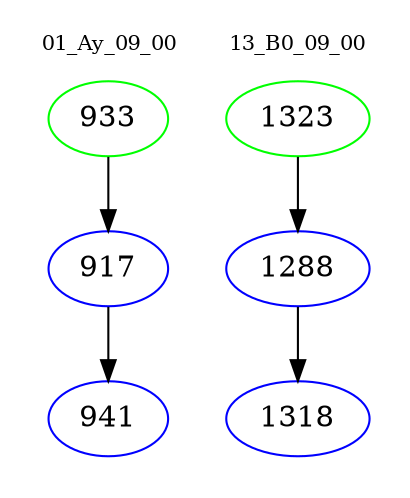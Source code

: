 digraph{
subgraph cluster_0 {
color = white
label = "01_Ay_09_00";
fontsize=10;
T0_933 [label="933", color="green"]
T0_933 -> T0_917 [color="black"]
T0_917 [label="917", color="blue"]
T0_917 -> T0_941 [color="black"]
T0_941 [label="941", color="blue"]
}
subgraph cluster_1 {
color = white
label = "13_B0_09_00";
fontsize=10;
T1_1323 [label="1323", color="green"]
T1_1323 -> T1_1288 [color="black"]
T1_1288 [label="1288", color="blue"]
T1_1288 -> T1_1318 [color="black"]
T1_1318 [label="1318", color="blue"]
}
}
